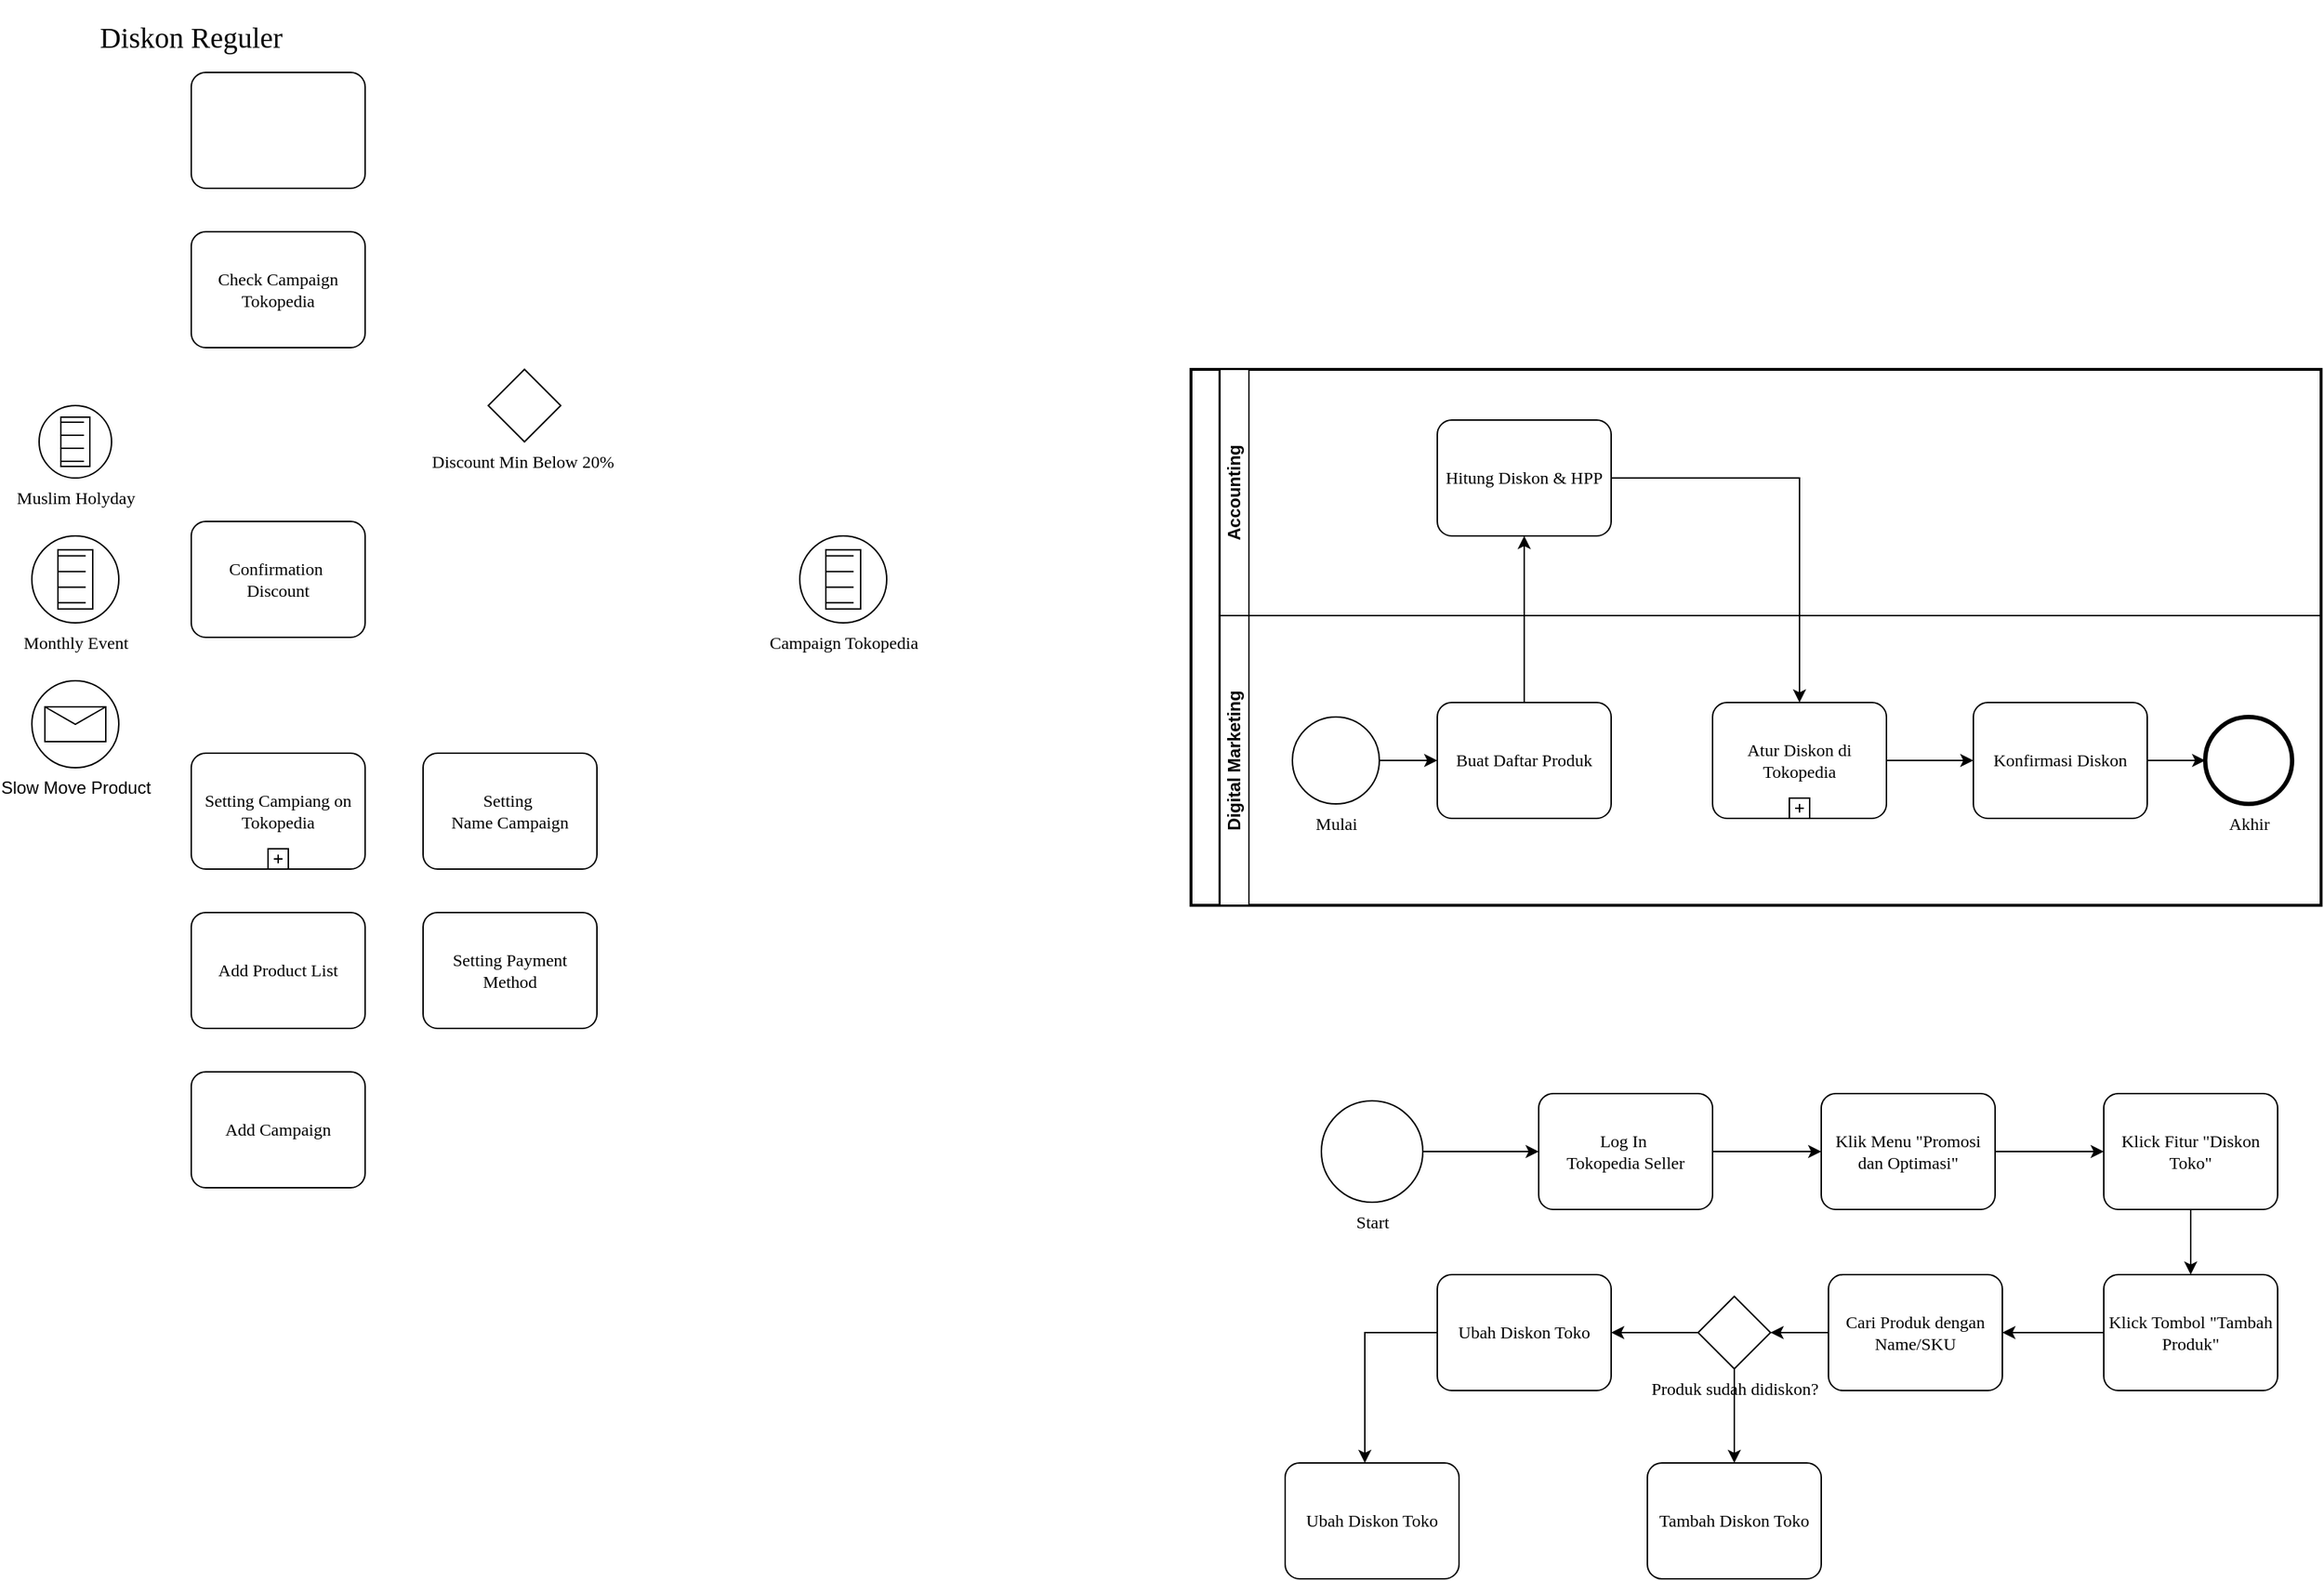 <mxfile version="24.6.2" type="github">
  <diagram name="Page-1" id="Yi4qCKwHwHE2i9LplEFX">
    <mxGraphModel dx="1085" dy="541" grid="1" gridSize="10" guides="1" tooltips="1" connect="1" arrows="1" fold="1" page="1" pageScale="1" pageWidth="850" pageHeight="1100" math="0" shadow="0">
      <root>
        <mxCell id="0" />
        <mxCell id="1" parent="0" />
        <mxCell id="dL3wJV5hjYVumxx8Xskh-28" value="&lt;font style=&quot;font-size: 20px;&quot;&gt;Diskon Reguler&lt;/font&gt;" style="text;html=1;strokeColor=none;fillColor=none;align=center;verticalAlign=middle;whiteSpace=wrap;rounded=0;fontFamily=Times New Roman;" parent="1" vertex="1">
          <mxGeometry x="45" width="210" height="50" as="geometry" />
        </mxCell>
        <mxCell id="dL3wJV5hjYVumxx8Xskh-38" value="Check Campaign Tokopedia" style="points=[[0.25,0,0],[0.5,0,0],[0.75,0,0],[1,0.25,0],[1,0.5,0],[1,0.75,0],[0.75,1,0],[0.5,1,0],[0.25,1,0],[0,0.75,0],[0,0.5,0],[0,0.25,0]];shape=mxgraph.bpmn.task;whiteSpace=wrap;rectStyle=rounded;size=10;html=1;container=1;expand=0;collapsible=0;taskMarker=abstract;fontFamily=Times New Roman;" parent="1" vertex="1">
          <mxGeometry x="150" y="160" width="120" height="80" as="geometry" />
        </mxCell>
        <mxCell id="dL3wJV5hjYVumxx8Xskh-41" value="&lt;font&gt;Discount Min Below 20%&amp;nbsp;&lt;/font&gt;" style="points=[[0.25,0.25,0],[0.5,0,0],[0.75,0.25,0],[1,0.5,0],[0.75,0.75,0],[0.5,1,0],[0.25,0.75,0],[0,0.5,0]];shape=mxgraph.bpmn.gateway2;html=1;verticalLabelPosition=bottom;labelBackgroundColor=#ffffff;verticalAlign=top;align=center;perimeter=rhombusPerimeter;outlineConnect=0;outline=none;symbol=none;fontFamily=Times New Roman;" parent="1" vertex="1">
          <mxGeometry x="355" y="255" width="50" height="50" as="geometry" />
        </mxCell>
        <mxCell id="dL3wJV5hjYVumxx8Xskh-45" value="" style="points=[[0.25,0,0],[0.5,0,0],[0.75,0,0],[1,0.25,0],[1,0.5,0],[1,0.75,0],[0.75,1,0],[0.5,1,0],[0.25,1,0],[0,0.75,0],[0,0.5,0],[0,0.25,0]];shape=mxgraph.bpmn.task;whiteSpace=wrap;rectStyle=rounded;size=10;html=1;container=1;expand=0;collapsible=0;taskMarker=abstract;fontFamily=Times New Roman;" parent="1" vertex="1">
          <mxGeometry x="150" y="50" width="120" height="80" as="geometry" />
        </mxCell>
        <mxCell id="dL3wJV5hjYVumxx8Xskh-46" value="&lt;font&gt;Produk sudah didiskon?&lt;/font&gt;" style="points=[[0.25,0.25,0],[0.5,0,0],[0.75,0.25,0],[1,0.5,0],[0.75,0.75,0],[0.5,1,0],[0.25,0.75,0],[0,0.5,0]];shape=mxgraph.bpmn.gateway2;html=1;verticalLabelPosition=bottom;labelBackgroundColor=#ffffff;verticalAlign=top;align=center;perimeter=rhombusPerimeter;outlineConnect=0;outline=none;symbol=none;fontFamily=Times New Roman;" parent="1" vertex="1">
          <mxGeometry x="1190" y="895" width="50" height="50" as="geometry" />
        </mxCell>
        <mxCell id="dL3wJV5hjYVumxx8Xskh-47" value="&lt;font&gt;Confirmation&amp;nbsp;&lt;/font&gt;&lt;div&gt;&lt;font&gt;Discount&lt;/font&gt;&lt;/div&gt;" style="points=[[0.25,0,0],[0.5,0,0],[0.75,0,0],[1,0.25,0],[1,0.5,0],[1,0.75,0],[0.75,1,0],[0.5,1,0],[0.25,1,0],[0,0.75,0],[0,0.5,0],[0,0.25,0]];shape=mxgraph.bpmn.task;whiteSpace=wrap;rectStyle=rounded;size=10;html=1;container=1;expand=0;collapsible=0;taskMarker=abstract;fontFamily=Times New Roman;" parent="1" vertex="1">
          <mxGeometry x="150" y="360" width="120" height="80" as="geometry" />
        </mxCell>
        <mxCell id="dL3wJV5hjYVumxx8Xskh-48" value="Muslim Holyday" style="points=[[0.145,0.145,0],[0.5,0,0],[0.855,0.145,0],[1,0.5,0],[0.855,0.855,0],[0.5,1,0],[0.145,0.855,0],[0,0.5,0]];shape=mxgraph.bpmn.event;html=1;verticalLabelPosition=bottom;labelBackgroundColor=#ffffff;verticalAlign=top;align=center;perimeter=ellipsePerimeter;outlineConnect=0;aspect=fixed;outline=standard;symbol=conditional;fontFamily=Times New Roman;" parent="1" vertex="1">
          <mxGeometry x="45" y="280" width="50" height="50" as="geometry" />
        </mxCell>
        <mxCell id="dL3wJV5hjYVumxx8Xskh-49" value="Monthly Event" style="points=[[0.145,0.145,0],[0.5,0,0],[0.855,0.145,0],[1,0.5,0],[0.855,0.855,0],[0.5,1,0],[0.145,0.855,0],[0,0.5,0]];shape=mxgraph.bpmn.event;html=1;verticalLabelPosition=bottom;labelBackgroundColor=#ffffff;verticalAlign=top;align=center;perimeter=ellipsePerimeter;outlineConnect=0;aspect=fixed;outline=standard;symbol=conditional;fontFamily=Times New Roman;" parent="1" vertex="1">
          <mxGeometry x="40" y="370" width="60" height="60" as="geometry" />
        </mxCell>
        <mxCell id="dL3wJV5hjYVumxx8Xskh-54" value="&lt;font&gt;Setting Campiang on Tokopedia&lt;/font&gt;" style="points=[[0.25,0,0],[0.5,0,0],[0.75,0,0],[1,0.25,0],[1,0.5,0],[1,0.75,0],[0.75,1,0],[0.5,1,0],[0.25,1,0],[0,0.75,0],[0,0.5,0],[0,0.25,0]];shape=mxgraph.bpmn.task;whiteSpace=wrap;rectStyle=rounded;size=10;html=1;container=1;expand=0;collapsible=0;taskMarker=abstract;isLoopSub=1;fontFamily=Times New Roman;" parent="1" vertex="1">
          <mxGeometry x="150" y="520" width="120" height="80" as="geometry" />
        </mxCell>
        <mxCell id="dL3wJV5hjYVumxx8Xskh-56" value="Setting&amp;nbsp;&lt;div&gt;Name Campaign&lt;/div&gt;" style="points=[[0.25,0,0],[0.5,0,0],[0.75,0,0],[1,0.25,0],[1,0.5,0],[1,0.75,0],[0.75,1,0],[0.5,1,0],[0.25,1,0],[0,0.75,0],[0,0.5,0],[0,0.25,0]];shape=mxgraph.bpmn.task;whiteSpace=wrap;rectStyle=rounded;size=10;html=1;container=1;expand=0;collapsible=0;taskMarker=abstract;fontFamily=Times New Roman;" parent="1" vertex="1">
          <mxGeometry x="310" y="520" width="120" height="80" as="geometry" />
        </mxCell>
        <mxCell id="dL3wJV5hjYVumxx8Xskh-57" value="&lt;div&gt;Add Product List&lt;/div&gt;" style="points=[[0.25,0,0],[0.5,0,0],[0.75,0,0],[1,0.25,0],[1,0.5,0],[1,0.75,0],[0.75,1,0],[0.5,1,0],[0.25,1,0],[0,0.75,0],[0,0.5,0],[0,0.25,0]];shape=mxgraph.bpmn.task;whiteSpace=wrap;rectStyle=rounded;size=10;html=1;container=1;expand=0;collapsible=0;taskMarker=abstract;fontFamily=Times New Roman;" parent="1" vertex="1">
          <mxGeometry x="150" y="630" width="120" height="80" as="geometry" />
        </mxCell>
        <mxCell id="dL3wJV5hjYVumxx8Xskh-58" value="&lt;div&gt;Setting Payment Method&lt;/div&gt;" style="points=[[0.25,0,0],[0.5,0,0],[0.75,0,0],[1,0.25,0],[1,0.5,0],[1,0.75,0],[0.75,1,0],[0.5,1,0],[0.25,1,0],[0,0.75,0],[0,0.5,0],[0,0.25,0]];shape=mxgraph.bpmn.task;whiteSpace=wrap;rectStyle=rounded;size=10;html=1;container=1;expand=0;collapsible=0;taskMarker=abstract;fontFamily=Times New Roman;" parent="1" vertex="1">
          <mxGeometry x="310" y="630" width="120" height="80" as="geometry" />
        </mxCell>
        <mxCell id="dL3wJV5hjYVumxx8Xskh-59" value="Add Campaign" style="points=[[0.25,0,0],[0.5,0,0],[0.75,0,0],[1,0.25,0],[1,0.5,0],[1,0.75,0],[0.75,1,0],[0.5,1,0],[0.25,1,0],[0,0.75,0],[0,0.5,0],[0,0.25,0]];shape=mxgraph.bpmn.task;whiteSpace=wrap;rectStyle=rounded;size=10;html=1;container=1;expand=0;collapsible=0;taskMarker=abstract;fontFamily=Times New Roman;" parent="1" vertex="1">
          <mxGeometry x="150" y="740" width="120" height="80" as="geometry" />
        </mxCell>
        <mxCell id="dL3wJV5hjYVumxx8Xskh-61" value="Campaign Tokopedia" style="points=[[0.145,0.145,0],[0.5,0,0],[0.855,0.145,0],[1,0.5,0],[0.855,0.855,0],[0.5,1,0],[0.145,0.855,0],[0,0.5,0]];shape=mxgraph.bpmn.event;html=1;verticalLabelPosition=bottom;labelBackgroundColor=#ffffff;verticalAlign=top;align=center;perimeter=ellipsePerimeter;outlineConnect=0;aspect=fixed;outline=standard;symbol=conditional;fontFamily=Times New Roman;" parent="1" vertex="1">
          <mxGeometry x="570" y="370" width="60" height="60" as="geometry" />
        </mxCell>
        <mxCell id="dL3wJV5hjYVumxx8Xskh-62" value="Slow Move Product" style="points=[[0.145,0.145,0],[0.5,0,0],[0.855,0.145,0],[1,0.5,0],[0.855,0.855,0],[0.5,1,0],[0.145,0.855,0],[0,0.5,0]];shape=mxgraph.bpmn.event;html=1;verticalLabelPosition=bottom;labelBackgroundColor=#ffffff;verticalAlign=top;align=center;perimeter=ellipsePerimeter;outlineConnect=0;aspect=fixed;outline=standard;symbol=message;" parent="1" vertex="1">
          <mxGeometry x="40" y="470" width="60" height="60" as="geometry" />
        </mxCell>
        <mxCell id="dL3wJV5hjYVumxx8Xskh-63" value="" style="swimlane;html=1;startSize=20;fontStyle=0;collapsible=0;horizontal=0;swimlaneLine=1;swimlaneFillColor=#ffffff;strokeWidth=2;whiteSpace=wrap;" parent="1" vertex="1">
          <mxGeometry x="840" y="255" width="780" height="370" as="geometry" />
        </mxCell>
        <mxCell id="dL3wJV5hjYVumxx8Xskh-65" value="Accounting" style="swimlane;startSize=20;horizontal=0;html=1;whiteSpace=wrap;" parent="dL3wJV5hjYVumxx8Xskh-63" vertex="1">
          <mxGeometry x="20" width="760" height="170" as="geometry" />
        </mxCell>
        <mxCell id="dL3wJV5hjYVumxx8Xskh-39" value="Hitung Diskon &amp;amp; HPP" style="points=[[0.25,0,0],[0.5,0,0],[0.75,0,0],[1,0.25,0],[1,0.5,0],[1,0.75,0],[0.75,1,0],[0.5,1,0],[0.25,1,0],[0,0.75,0],[0,0.5,0],[0,0.25,0]];shape=mxgraph.bpmn.task;whiteSpace=wrap;rectStyle=rounded;size=10;html=1;container=1;expand=0;collapsible=0;taskMarker=abstract;fontFamily=Times New Roman;" parent="dL3wJV5hjYVumxx8Xskh-65" vertex="1">
          <mxGeometry x="150" y="35" width="120" height="80" as="geometry" />
        </mxCell>
        <mxCell id="dL3wJV5hjYVumxx8Xskh-66" value="Digital Marketing" style="swimlane;startSize=20;horizontal=0;html=1;whiteSpace=wrap;" parent="dL3wJV5hjYVumxx8Xskh-63" vertex="1">
          <mxGeometry x="20" y="170" width="760" height="200" as="geometry" />
        </mxCell>
        <mxCell id="dL3wJV5hjYVumxx8Xskh-37" value="Mulai" style="points=[[0.145,0.145,0],[0.5,0,0],[0.855,0.145,0],[1,0.5,0],[0.855,0.855,0],[0.5,1,0],[0.145,0.855,0],[0,0.5,0]];shape=mxgraph.bpmn.event;html=1;verticalLabelPosition=bottom;labelBackgroundColor=#ffffff;verticalAlign=top;align=center;perimeter=ellipsePerimeter;outlineConnect=0;aspect=fixed;outline=standard;symbol=general;fontFamily=Times New Roman;" parent="dL3wJV5hjYVumxx8Xskh-66" vertex="1">
          <mxGeometry x="50" y="70" width="60" height="60" as="geometry" />
        </mxCell>
        <mxCell id="dL3wJV5hjYVumxx8Xskh-27" value="Buat Daftar Produk" style="points=[[0.25,0,0],[0.5,0,0],[0.75,0,0],[1,0.25,0],[1,0.5,0],[1,0.75,0],[0.75,1,0],[0.5,1,0],[0.25,1,0],[0,0.75,0],[0,0.5,0],[0,0.25,0]];shape=mxgraph.bpmn.task;whiteSpace=wrap;rectStyle=rounded;size=10;html=1;container=1;expand=0;collapsible=0;taskMarker=abstract;fontFamily=Times New Roman;" parent="dL3wJV5hjYVumxx8Xskh-66" vertex="1">
          <mxGeometry x="150" y="60" width="120" height="80" as="geometry" />
        </mxCell>
        <mxCell id="dL3wJV5hjYVumxx8Xskh-67" style="edgeStyle=orthogonalEdgeStyle;rounded=0;orthogonalLoop=1;jettySize=auto;html=1;entryX=0;entryY=0.5;entryDx=0;entryDy=0;entryPerimeter=0;" parent="dL3wJV5hjYVumxx8Xskh-66" source="dL3wJV5hjYVumxx8Xskh-37" target="dL3wJV5hjYVumxx8Xskh-27" edge="1">
          <mxGeometry relative="1" as="geometry" />
        </mxCell>
        <mxCell id="dL3wJV5hjYVumxx8Xskh-44" value="Atur Diskon di Tokopedia" style="points=[[0.25,0,0],[0.5,0,0],[0.75,0,0],[1,0.25,0],[1,0.5,0],[1,0.75,0],[0.75,1,0],[0.5,1,0],[0.25,1,0],[0,0.75,0],[0,0.5,0],[0,0.25,0]];shape=mxgraph.bpmn.task;whiteSpace=wrap;rectStyle=rounded;size=10;html=1;container=1;expand=0;collapsible=0;taskMarker=abstract;isLoopSub=1;fontFamily=Times New Roman;" parent="dL3wJV5hjYVumxx8Xskh-66" vertex="1">
          <mxGeometry x="340" y="60" width="120" height="80" as="geometry" />
        </mxCell>
        <mxCell id="dL3wJV5hjYVumxx8Xskh-73" value="Akhir" style="points=[[0.145,0.145,0],[0.5,0,0],[0.855,0.145,0],[1,0.5,0],[0.855,0.855,0],[0.5,1,0],[0.145,0.855,0],[0,0.5,0]];shape=mxgraph.bpmn.event;html=1;verticalLabelPosition=bottom;labelBackgroundColor=#ffffff;verticalAlign=top;align=center;perimeter=ellipsePerimeter;outlineConnect=0;aspect=fixed;outline=end;symbol=terminate2;fontFamily=Times New Roman;" parent="dL3wJV5hjYVumxx8Xskh-66" vertex="1">
          <mxGeometry x="680" y="70" width="60" height="60" as="geometry" />
        </mxCell>
        <mxCell id="dL3wJV5hjYVumxx8Xskh-77" value="" style="edgeStyle=orthogonalEdgeStyle;rounded=0;orthogonalLoop=1;jettySize=auto;html=1;" parent="dL3wJV5hjYVumxx8Xskh-66" source="dL3wJV5hjYVumxx8Xskh-75" target="dL3wJV5hjYVumxx8Xskh-73" edge="1">
          <mxGeometry relative="1" as="geometry" />
        </mxCell>
        <mxCell id="dL3wJV5hjYVumxx8Xskh-75" value="Konfirmasi Diskon" style="points=[[0.25,0,0],[0.5,0,0],[0.75,0,0],[1,0.25,0],[1,0.5,0],[1,0.75,0],[0.75,1,0],[0.5,1,0],[0.25,1,0],[0,0.75,0],[0,0.5,0],[0,0.25,0]];shape=mxgraph.bpmn.task;whiteSpace=wrap;rectStyle=rounded;size=10;html=1;container=1;expand=0;collapsible=0;taskMarker=abstract;fontFamily=Times New Roman;" parent="dL3wJV5hjYVumxx8Xskh-66" vertex="1">
          <mxGeometry x="520" y="60" width="120" height="80" as="geometry" />
        </mxCell>
        <mxCell id="dL3wJV5hjYVumxx8Xskh-76" style="edgeStyle=orthogonalEdgeStyle;rounded=0;orthogonalLoop=1;jettySize=auto;html=1;entryX=0;entryY=0.5;entryDx=0;entryDy=0;entryPerimeter=0;" parent="dL3wJV5hjYVumxx8Xskh-66" source="dL3wJV5hjYVumxx8Xskh-44" target="dL3wJV5hjYVumxx8Xskh-75" edge="1">
          <mxGeometry relative="1" as="geometry" />
        </mxCell>
        <mxCell id="dL3wJV5hjYVumxx8Xskh-70" style="edgeStyle=orthogonalEdgeStyle;rounded=0;orthogonalLoop=1;jettySize=auto;html=1;entryX=0.5;entryY=1;entryDx=0;entryDy=0;entryPerimeter=0;" parent="dL3wJV5hjYVumxx8Xskh-63" source="dL3wJV5hjYVumxx8Xskh-27" target="dL3wJV5hjYVumxx8Xskh-39" edge="1">
          <mxGeometry relative="1" as="geometry" />
        </mxCell>
        <mxCell id="dL3wJV5hjYVumxx8Xskh-72" style="edgeStyle=orthogonalEdgeStyle;rounded=0;orthogonalLoop=1;jettySize=auto;html=1;entryX=0.5;entryY=0;entryDx=0;entryDy=0;entryPerimeter=0;" parent="dL3wJV5hjYVumxx8Xskh-63" source="dL3wJV5hjYVumxx8Xskh-39" target="dL3wJV5hjYVumxx8Xskh-44" edge="1">
          <mxGeometry relative="1" as="geometry" />
        </mxCell>
        <mxCell id="dL3wJV5hjYVumxx8Xskh-78" value="Start" style="points=[[0.145,0.145,0],[0.5,0,0],[0.855,0.145,0],[1,0.5,0],[0.855,0.855,0],[0.5,1,0],[0.145,0.855,0],[0,0.5,0]];shape=mxgraph.bpmn.event;html=1;verticalLabelPosition=bottom;labelBackgroundColor=#ffffff;verticalAlign=top;align=center;perimeter=ellipsePerimeter;outlineConnect=0;aspect=fixed;outline=standard;symbol=general;fontFamily=Times New Roman;" parent="1" vertex="1">
          <mxGeometry x="930" y="760" width="70" height="70" as="geometry" />
        </mxCell>
        <mxCell id="dL3wJV5hjYVumxx8Xskh-79" value="Log In&amp;nbsp;&lt;div&gt;Tokopedia Seller&lt;/div&gt;" style="points=[[0.25,0,0],[0.5,0,0],[0.75,0,0],[1,0.25,0],[1,0.5,0],[1,0.75,0],[0.75,1,0],[0.5,1,0],[0.25,1,0],[0,0.75,0],[0,0.5,0],[0,0.25,0]];shape=mxgraph.bpmn.task;whiteSpace=wrap;rectStyle=rounded;size=10;html=1;container=1;expand=0;collapsible=0;taskMarker=abstract;fontFamily=Times New Roman;" parent="1" vertex="1">
          <mxGeometry x="1080" y="755" width="120" height="80" as="geometry" />
        </mxCell>
        <mxCell id="dL3wJV5hjYVumxx8Xskh-80" value="Klik Menu &quot;Promosi dan Optimasi&quot;" style="points=[[0.25,0,0],[0.5,0,0],[0.75,0,0],[1,0.25,0],[1,0.5,0],[1,0.75,0],[0.75,1,0],[0.5,1,0],[0.25,1,0],[0,0.75,0],[0,0.5,0],[0,0.25,0]];shape=mxgraph.bpmn.task;whiteSpace=wrap;rectStyle=rounded;size=10;html=1;container=1;expand=0;collapsible=0;taskMarker=abstract;fontFamily=Times New Roman;" parent="1" vertex="1">
          <mxGeometry x="1275" y="755" width="120" height="80" as="geometry" />
        </mxCell>
        <mxCell id="dL3wJV5hjYVumxx8Xskh-81" value="Klick Fitur &quot;Diskon Toko&quot;" style="points=[[0.25,0,0],[0.5,0,0],[0.75,0,0],[1,0.25,0],[1,0.5,0],[1,0.75,0],[0.75,1,0],[0.5,1,0],[0.25,1,0],[0,0.75,0],[0,0.5,0],[0,0.25,0]];shape=mxgraph.bpmn.task;whiteSpace=wrap;rectStyle=rounded;size=10;html=1;container=1;expand=0;collapsible=0;taskMarker=abstract;fontFamily=Times New Roman;" parent="1" vertex="1">
          <mxGeometry x="1470" y="755" width="120" height="80" as="geometry" />
        </mxCell>
        <mxCell id="AmRcjTsEnoSWmWyxUsRI-12" value="" style="edgeStyle=orthogonalEdgeStyle;rounded=0;orthogonalLoop=1;jettySize=auto;html=1;" edge="1" parent="1" source="dL3wJV5hjYVumxx8Xskh-82" target="AmRcjTsEnoSWmWyxUsRI-11">
          <mxGeometry relative="1" as="geometry">
            <Array as="points">
              <mxPoint x="960" y="920" />
            </Array>
          </mxGeometry>
        </mxCell>
        <mxCell id="dL3wJV5hjYVumxx8Xskh-82" value="Ubah Diskon Toko" style="points=[[0.25,0,0],[0.5,0,0],[0.75,0,0],[1,0.25,0],[1,0.5,0],[1,0.75,0],[0.75,1,0],[0.5,1,0],[0.25,1,0],[0,0.75,0],[0,0.5,0],[0,0.25,0]];shape=mxgraph.bpmn.task;whiteSpace=wrap;rectStyle=rounded;size=10;html=1;container=1;expand=0;collapsible=0;taskMarker=abstract;fontFamily=Times New Roman;" parent="1" vertex="1">
          <mxGeometry x="1010" y="880" width="120" height="80" as="geometry" />
        </mxCell>
        <mxCell id="dL3wJV5hjYVumxx8Xskh-84" value="Klick Tombol &quot;Tambah Produk&quot;" style="points=[[0.25,0,0],[0.5,0,0],[0.75,0,0],[1,0.25,0],[1,0.5,0],[1,0.75,0],[0.75,1,0],[0.5,1,0],[0.25,1,0],[0,0.75,0],[0,0.5,0],[0,0.25,0]];shape=mxgraph.bpmn.task;whiteSpace=wrap;rectStyle=rounded;size=10;html=1;container=1;expand=0;collapsible=0;taskMarker=abstract;fontFamily=Times New Roman;" parent="1" vertex="1">
          <mxGeometry x="1470" y="880" width="120" height="80" as="geometry" />
        </mxCell>
        <mxCell id="AmRcjTsEnoSWmWyxUsRI-7" value="" style="edgeStyle=orthogonalEdgeStyle;rounded=0;orthogonalLoop=1;jettySize=auto;html=1;" edge="1" parent="1" source="dL3wJV5hjYVumxx8Xskh-85" target="dL3wJV5hjYVumxx8Xskh-46">
          <mxGeometry relative="1" as="geometry" />
        </mxCell>
        <mxCell id="dL3wJV5hjYVumxx8Xskh-85" value="Cari Produk dengan Name/SKU" style="points=[[0.25,0,0],[0.5,0,0],[0.75,0,0],[1,0.25,0],[1,0.5,0],[1,0.75,0],[0.75,1,0],[0.5,1,0],[0.25,1,0],[0,0.75,0],[0,0.5,0],[0,0.25,0]];shape=mxgraph.bpmn.task;whiteSpace=wrap;rectStyle=rounded;size=10;html=1;container=1;expand=0;collapsible=0;taskMarker=abstract;fontFamily=Times New Roman;" parent="1" vertex="1">
          <mxGeometry x="1280" y="880" width="120" height="80" as="geometry" />
        </mxCell>
        <mxCell id="AmRcjTsEnoSWmWyxUsRI-1" style="edgeStyle=orthogonalEdgeStyle;rounded=0;orthogonalLoop=1;jettySize=auto;html=1;entryX=0;entryY=0.5;entryDx=0;entryDy=0;entryPerimeter=0;" edge="1" parent="1" source="dL3wJV5hjYVumxx8Xskh-78" target="dL3wJV5hjYVumxx8Xskh-79">
          <mxGeometry relative="1" as="geometry" />
        </mxCell>
        <mxCell id="AmRcjTsEnoSWmWyxUsRI-2" style="edgeStyle=orthogonalEdgeStyle;rounded=0;orthogonalLoop=1;jettySize=auto;html=1;entryX=0;entryY=0.5;entryDx=0;entryDy=0;entryPerimeter=0;" edge="1" parent="1" source="dL3wJV5hjYVumxx8Xskh-79" target="dL3wJV5hjYVumxx8Xskh-80">
          <mxGeometry relative="1" as="geometry" />
        </mxCell>
        <mxCell id="AmRcjTsEnoSWmWyxUsRI-3" style="edgeStyle=orthogonalEdgeStyle;rounded=0;orthogonalLoop=1;jettySize=auto;html=1;entryX=0;entryY=0.5;entryDx=0;entryDy=0;entryPerimeter=0;" edge="1" parent="1" source="dL3wJV5hjYVumxx8Xskh-80" target="dL3wJV5hjYVumxx8Xskh-81">
          <mxGeometry relative="1" as="geometry" />
        </mxCell>
        <mxCell id="AmRcjTsEnoSWmWyxUsRI-5" style="edgeStyle=orthogonalEdgeStyle;rounded=0;orthogonalLoop=1;jettySize=auto;html=1;entryX=0.5;entryY=0;entryDx=0;entryDy=0;entryPerimeter=0;" edge="1" parent="1" source="dL3wJV5hjYVumxx8Xskh-81" target="dL3wJV5hjYVumxx8Xskh-84">
          <mxGeometry relative="1" as="geometry" />
        </mxCell>
        <mxCell id="AmRcjTsEnoSWmWyxUsRI-6" style="edgeStyle=orthogonalEdgeStyle;rounded=0;orthogonalLoop=1;jettySize=auto;html=1;entryX=1;entryY=0.5;entryDx=0;entryDy=0;entryPerimeter=0;" edge="1" parent="1" source="dL3wJV5hjYVumxx8Xskh-84" target="dL3wJV5hjYVumxx8Xskh-85">
          <mxGeometry relative="1" as="geometry" />
        </mxCell>
        <mxCell id="AmRcjTsEnoSWmWyxUsRI-8" value="Tambah Diskon Toko" style="points=[[0.25,0,0],[0.5,0,0],[0.75,0,0],[1,0.25,0],[1,0.5,0],[1,0.75,0],[0.75,1,0],[0.5,1,0],[0.25,1,0],[0,0.75,0],[0,0.5,0],[0,0.25,0]];shape=mxgraph.bpmn.task;whiteSpace=wrap;rectStyle=rounded;size=10;html=1;container=1;expand=0;collapsible=0;taskMarker=abstract;fontFamily=Times New Roman;" vertex="1" parent="1">
          <mxGeometry x="1155" y="1010" width="120" height="80" as="geometry" />
        </mxCell>
        <mxCell id="AmRcjTsEnoSWmWyxUsRI-9" style="edgeStyle=orthogonalEdgeStyle;rounded=0;orthogonalLoop=1;jettySize=auto;html=1;entryX=1;entryY=0.5;entryDx=0;entryDy=0;entryPerimeter=0;" edge="1" parent="1" source="dL3wJV5hjYVumxx8Xskh-46" target="dL3wJV5hjYVumxx8Xskh-82">
          <mxGeometry relative="1" as="geometry" />
        </mxCell>
        <mxCell id="AmRcjTsEnoSWmWyxUsRI-10" style="edgeStyle=orthogonalEdgeStyle;rounded=0;orthogonalLoop=1;jettySize=auto;html=1;entryX=0.5;entryY=0;entryDx=0;entryDy=0;entryPerimeter=0;" edge="1" parent="1" source="dL3wJV5hjYVumxx8Xskh-46" target="AmRcjTsEnoSWmWyxUsRI-8">
          <mxGeometry relative="1" as="geometry" />
        </mxCell>
        <mxCell id="AmRcjTsEnoSWmWyxUsRI-11" value="Ubah Diskon Toko" style="points=[[0.25,0,0],[0.5,0,0],[0.75,0,0],[1,0.25,0],[1,0.5,0],[1,0.75,0],[0.75,1,0],[0.5,1,0],[0.25,1,0],[0,0.75,0],[0,0.5,0],[0,0.25,0]];shape=mxgraph.bpmn.task;whiteSpace=wrap;rectStyle=rounded;size=10;html=1;container=1;expand=0;collapsible=0;taskMarker=abstract;fontFamily=Times New Roman;" vertex="1" parent="1">
          <mxGeometry x="905" y="1010" width="120" height="80" as="geometry" />
        </mxCell>
      </root>
    </mxGraphModel>
  </diagram>
</mxfile>
